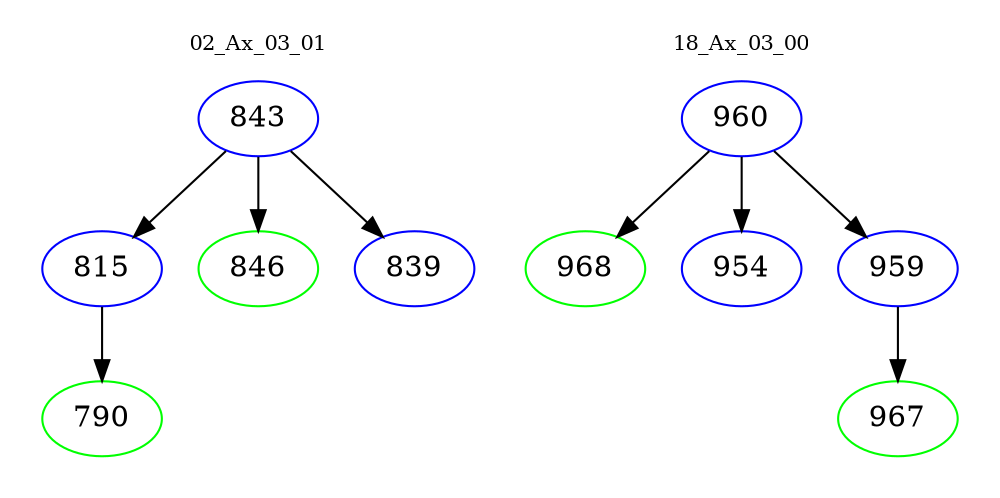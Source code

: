 digraph{
subgraph cluster_0 {
color = white
label = "02_Ax_03_01";
fontsize=10;
T0_843 [label="843", color="blue"]
T0_843 -> T0_815 [color="black"]
T0_815 [label="815", color="blue"]
T0_815 -> T0_790 [color="black"]
T0_790 [label="790", color="green"]
T0_843 -> T0_846 [color="black"]
T0_846 [label="846", color="green"]
T0_843 -> T0_839 [color="black"]
T0_839 [label="839", color="blue"]
}
subgraph cluster_1 {
color = white
label = "18_Ax_03_00";
fontsize=10;
T1_960 [label="960", color="blue"]
T1_960 -> T1_968 [color="black"]
T1_968 [label="968", color="green"]
T1_960 -> T1_954 [color="black"]
T1_954 [label="954", color="blue"]
T1_960 -> T1_959 [color="black"]
T1_959 [label="959", color="blue"]
T1_959 -> T1_967 [color="black"]
T1_967 [label="967", color="green"]
}
}
